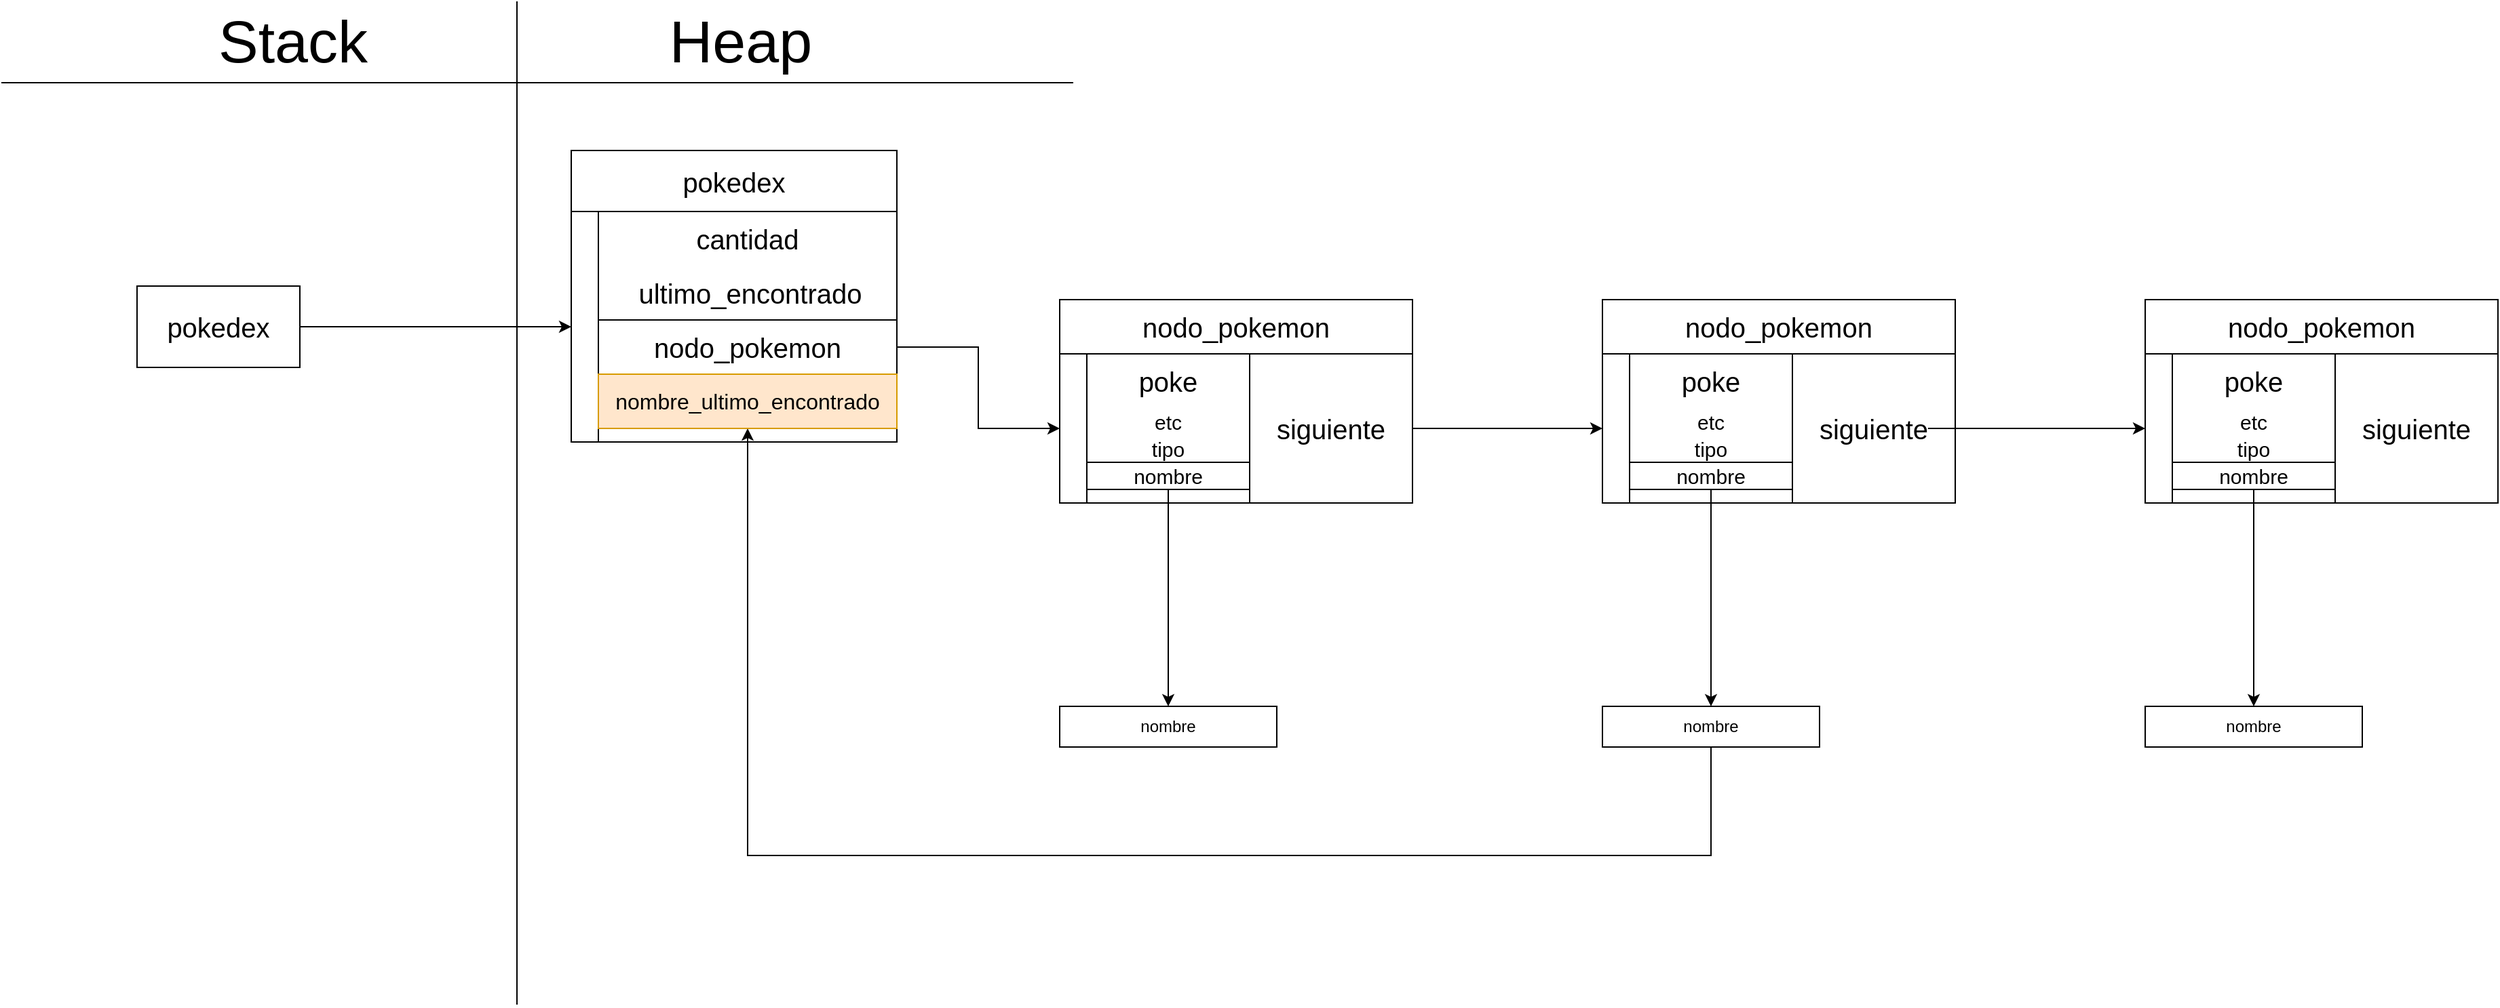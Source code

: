 <mxfile version="24.7.13">
  <diagram name="Page-1" id="jto-qtzXlHKbKDOFZij-">
    <mxGraphModel dx="1793" dy="985" grid="1" gridSize="10" guides="1" tooltips="1" connect="1" arrows="1" fold="1" page="1" pageScale="1" pageWidth="850" pageHeight="1100" math="0" shadow="0">
      <root>
        <mxCell id="0" />
        <mxCell id="1" parent="0" />
        <mxCell id="kgj0ZtWSBMvPHDnNzbXX-134" style="edgeStyle=orthogonalEdgeStyle;rounded=0;orthogonalLoop=1;jettySize=auto;html=1;entryX=0;entryY=0.5;entryDx=0;entryDy=0;" parent="1" source="kgj0ZtWSBMvPHDnNzbXX-1" target="kgj0ZtWSBMvPHDnNzbXX-121" edge="1">
          <mxGeometry relative="1" as="geometry" />
        </mxCell>
        <mxCell id="kgj0ZtWSBMvPHDnNzbXX-1" value="" style="rounded=0;whiteSpace=wrap;html=1;" parent="1" vertex="1">
          <mxGeometry x="820" y="280" width="240" height="110" as="geometry" />
        </mxCell>
        <mxCell id="kgj0ZtWSBMvPHDnNzbXX-2" value="" style="endArrow=none;html=1;rounded=0;" parent="1" edge="1">
          <mxGeometry width="50" height="50" relative="1" as="geometry">
            <mxPoint x="400" y="760" as="sourcePoint" />
            <mxPoint x="400" y="20" as="targetPoint" />
          </mxGeometry>
        </mxCell>
        <mxCell id="kgj0ZtWSBMvPHDnNzbXX-3" value="" style="endArrow=none;html=1;rounded=0;" parent="1" edge="1">
          <mxGeometry width="50" height="50" relative="1" as="geometry">
            <mxPoint x="20" y="80" as="sourcePoint" />
            <mxPoint x="810" y="80" as="targetPoint" />
          </mxGeometry>
        </mxCell>
        <mxCell id="kgj0ZtWSBMvPHDnNzbXX-5" value="&lt;font style=&quot;font-size: 44px;&quot;&gt;Stack&lt;/font&gt;" style="text;html=1;align=center;verticalAlign=middle;whiteSpace=wrap;rounded=0;" parent="1" vertex="1">
          <mxGeometry x="70" y="20" width="330" height="60" as="geometry" />
        </mxCell>
        <mxCell id="kgj0ZtWSBMvPHDnNzbXX-6" value="&lt;span style=&quot;font-size: 44px;&quot;&gt;Heap&lt;/span&gt;" style="text;html=1;align=center;verticalAlign=middle;whiteSpace=wrap;rounded=0;" parent="1" vertex="1">
          <mxGeometry x="400" y="20" width="330" height="60" as="geometry" />
        </mxCell>
        <mxCell id="kgj0ZtWSBMvPHDnNzbXX-7" value="" style="endArrow=none;html=1;rounded=0;entryX=0.5;entryY=0;entryDx=0;entryDy=0;exitX=0.5;exitY=1;exitDx=0;exitDy=0;" parent="1" source="kgj0ZtWSBMvPHDnNzbXX-1" target="kgj0ZtWSBMvPHDnNzbXX-1" edge="1">
          <mxGeometry width="50" height="50" relative="1" as="geometry">
            <mxPoint x="920" y="360" as="sourcePoint" />
            <mxPoint x="970" y="310" as="targetPoint" />
          </mxGeometry>
        </mxCell>
        <mxCell id="kgj0ZtWSBMvPHDnNzbXX-8" value="&lt;font style=&quot;font-size: 20px;&quot;&gt;poke&lt;/font&gt;" style="text;html=1;align=center;verticalAlign=middle;whiteSpace=wrap;rounded=0;" parent="1" vertex="1">
          <mxGeometry x="820" y="290" width="120" height="20" as="geometry" />
        </mxCell>
        <mxCell id="kgj0ZtWSBMvPHDnNzbXX-9" value="&lt;font style=&quot;font-size: 20px;&quot;&gt;siguiente&lt;/font&gt;" style="text;html=1;align=center;verticalAlign=middle;whiteSpace=wrap;rounded=0;" parent="1" vertex="1">
          <mxGeometry x="960" y="320" width="80" height="30" as="geometry" />
        </mxCell>
        <mxCell id="kgj0ZtWSBMvPHDnNzbXX-32" value="" style="rounded=0;whiteSpace=wrap;html=1;" parent="1" vertex="1">
          <mxGeometry x="460" y="175" width="220" height="170" as="geometry" />
        </mxCell>
        <mxCell id="kgj0ZtWSBMvPHDnNzbXX-34" value="&lt;span style=&quot;font-size: 20px;&quot;&gt;cantidad&lt;/span&gt;" style="text;html=1;align=center;verticalAlign=middle;whiteSpace=wrap;rounded=0;" parent="1" vertex="1">
          <mxGeometry x="460" y="175" width="220" height="40" as="geometry" />
        </mxCell>
        <mxCell id="kgj0ZtWSBMvPHDnNzbXX-35" value="&lt;span style=&quot;font-size: 20px;&quot;&gt;ultimo_encontrado&lt;/span&gt;" style="text;html=1;align=center;verticalAlign=middle;whiteSpace=wrap;rounded=0;" parent="1" vertex="1">
          <mxGeometry x="462.5" y="215" width="217.5" height="40" as="geometry" />
        </mxCell>
        <mxCell id="kgj0ZtWSBMvPHDnNzbXX-109" style="edgeStyle=orthogonalEdgeStyle;rounded=0;orthogonalLoop=1;jettySize=auto;html=1;entryX=0;entryY=0.5;entryDx=0;entryDy=0;" parent="1" source="kgj0ZtWSBMvPHDnNzbXX-36" target="kgj0ZtWSBMvPHDnNzbXX-84" edge="1">
          <mxGeometry relative="1" as="geometry" />
        </mxCell>
        <mxCell id="kgj0ZtWSBMvPHDnNzbXX-36" value="&lt;span style=&quot;font-size: 20px;&quot;&gt;nodo_pokemon&lt;/span&gt;" style="text;html=1;align=center;verticalAlign=middle;whiteSpace=wrap;rounded=0;strokeColor=default;" parent="1" vertex="1">
          <mxGeometry x="460" y="255" width="220" height="40" as="geometry" />
        </mxCell>
        <mxCell id="kgj0ZtWSBMvPHDnNzbXX-39" style="edgeStyle=orthogonalEdgeStyle;rounded=0;orthogonalLoop=1;jettySize=auto;html=1;" parent="1" source="kgj0ZtWSBMvPHDnNzbXX-38" target="kgj0ZtWSBMvPHDnNzbXX-40" edge="1">
          <mxGeometry relative="1" as="geometry">
            <mxPoint x="420" y="210" as="targetPoint" />
          </mxGeometry>
        </mxCell>
        <mxCell id="kgj0ZtWSBMvPHDnNzbXX-38" value="&lt;span style=&quot;font-size: 20px;&quot;&gt;pokedex&lt;/span&gt;" style="rounded=0;whiteSpace=wrap;html=1;" parent="1" vertex="1">
          <mxGeometry x="120" y="230" width="120" height="60" as="geometry" />
        </mxCell>
        <mxCell id="kgj0ZtWSBMvPHDnNzbXX-40" value="" style="rounded=0;whiteSpace=wrap;html=1;" parent="1" vertex="1">
          <mxGeometry x="440" y="175" width="20" height="170" as="geometry" />
        </mxCell>
        <mxCell id="kgj0ZtWSBMvPHDnNzbXX-83" style="edgeStyle=orthogonalEdgeStyle;rounded=0;orthogonalLoop=1;jettySize=auto;html=1;" parent="1" source="kgj0ZtWSBMvPHDnNzbXX-42" target="kgj0ZtWSBMvPHDnNzbXX-45" edge="1">
          <mxGeometry relative="1" as="geometry" />
        </mxCell>
        <mxCell id="kgj0ZtWSBMvPHDnNzbXX-42" value="&lt;font style=&quot;font-size: 15px;&quot;&gt;nombre&lt;/font&gt;" style="text;html=1;align=center;verticalAlign=middle;whiteSpace=wrap;rounded=0;strokeColor=default;" parent="1" vertex="1">
          <mxGeometry x="820" y="360" width="120" height="20" as="geometry" />
        </mxCell>
        <mxCell id="kgj0ZtWSBMvPHDnNzbXX-43" value="&lt;font style=&quot;font-size: 15px;&quot;&gt;tipo&lt;/font&gt;" style="text;html=1;align=center;verticalAlign=middle;whiteSpace=wrap;rounded=0;" parent="1" vertex="1">
          <mxGeometry x="820" y="340" width="120" height="20" as="geometry" />
        </mxCell>
        <mxCell id="kgj0ZtWSBMvPHDnNzbXX-44" value="&lt;font style=&quot;font-size: 15px;&quot;&gt;etc&lt;/font&gt;" style="text;html=1;align=center;verticalAlign=middle;whiteSpace=wrap;rounded=0;" parent="1" vertex="1">
          <mxGeometry x="820" y="320" width="120" height="20" as="geometry" />
        </mxCell>
        <mxCell id="kgj0ZtWSBMvPHDnNzbXX-45" value="nombre" style="rounded=0;whiteSpace=wrap;html=1;" parent="1" vertex="1">
          <mxGeometry x="800" y="540" width="160" height="30" as="geometry" />
        </mxCell>
        <mxCell id="kgj0ZtWSBMvPHDnNzbXX-84" value="" style="rounded=0;whiteSpace=wrap;html=1;" parent="1" vertex="1">
          <mxGeometry x="800" y="280" width="20" height="110" as="geometry" />
        </mxCell>
        <mxCell id="kgj0ZtWSBMvPHDnNzbXX-110" value="&lt;font style=&quot;font-size: 20px;&quot;&gt;pokedex&lt;/font&gt;" style="rounded=0;whiteSpace=wrap;html=1;" parent="1" vertex="1">
          <mxGeometry x="440" y="130" width="240" height="45" as="geometry" />
        </mxCell>
        <mxCell id="kgj0ZtWSBMvPHDnNzbXX-111" value="&lt;span style=&quot;font-size: 20px;&quot;&gt;nodo_pokemon&lt;/span&gt;" style="rounded=0;whiteSpace=wrap;html=1;" parent="1" vertex="1">
          <mxGeometry x="800" y="240" width="260" height="40" as="geometry" />
        </mxCell>
        <mxCell id="kgj0ZtWSBMvPHDnNzbXX-112" value="" style="rounded=0;whiteSpace=wrap;html=1;" parent="1" vertex="1">
          <mxGeometry x="1220" y="280" width="240" height="110" as="geometry" />
        </mxCell>
        <mxCell id="kgj0ZtWSBMvPHDnNzbXX-113" value="" style="endArrow=none;html=1;rounded=0;entryX=0.5;entryY=0;entryDx=0;entryDy=0;exitX=0.5;exitY=1;exitDx=0;exitDy=0;" parent="1" source="kgj0ZtWSBMvPHDnNzbXX-112" target="kgj0ZtWSBMvPHDnNzbXX-112" edge="1">
          <mxGeometry width="50" height="50" relative="1" as="geometry">
            <mxPoint x="1320" y="360" as="sourcePoint" />
            <mxPoint x="1370" y="310" as="targetPoint" />
          </mxGeometry>
        </mxCell>
        <mxCell id="kgj0ZtWSBMvPHDnNzbXX-114" value="&lt;font style=&quot;font-size: 20px;&quot;&gt;poke&lt;/font&gt;" style="text;html=1;align=center;verticalAlign=middle;whiteSpace=wrap;rounded=0;" parent="1" vertex="1">
          <mxGeometry x="1220" y="290" width="120" height="20" as="geometry" />
        </mxCell>
        <mxCell id="kgj0ZtWSBMvPHDnNzbXX-135" style="edgeStyle=orthogonalEdgeStyle;rounded=0;orthogonalLoop=1;jettySize=auto;html=1;entryX=0;entryY=0.5;entryDx=0;entryDy=0;" parent="1" source="kgj0ZtWSBMvPHDnNzbXX-115" target="kgj0ZtWSBMvPHDnNzbXX-132" edge="1">
          <mxGeometry relative="1" as="geometry" />
        </mxCell>
        <mxCell id="kgj0ZtWSBMvPHDnNzbXX-115" value="&lt;font style=&quot;font-size: 20px;&quot;&gt;siguiente&lt;/font&gt;" style="text;html=1;align=center;verticalAlign=middle;whiteSpace=wrap;rounded=0;" parent="1" vertex="1">
          <mxGeometry x="1360" y="320" width="80" height="30" as="geometry" />
        </mxCell>
        <mxCell id="kgj0ZtWSBMvPHDnNzbXX-116" style="edgeStyle=orthogonalEdgeStyle;rounded=0;orthogonalLoop=1;jettySize=auto;html=1;" parent="1" source="kgj0ZtWSBMvPHDnNzbXX-117" target="kgj0ZtWSBMvPHDnNzbXX-120" edge="1">
          <mxGeometry relative="1" as="geometry" />
        </mxCell>
        <mxCell id="kgj0ZtWSBMvPHDnNzbXX-117" value="&lt;font style=&quot;font-size: 15px;&quot;&gt;nombre&lt;/font&gt;" style="text;html=1;align=center;verticalAlign=middle;whiteSpace=wrap;rounded=0;strokeColor=default;" parent="1" vertex="1">
          <mxGeometry x="1220" y="360" width="120" height="20" as="geometry" />
        </mxCell>
        <mxCell id="kgj0ZtWSBMvPHDnNzbXX-118" value="&lt;font style=&quot;font-size: 15px;&quot;&gt;tipo&lt;/font&gt;" style="text;html=1;align=center;verticalAlign=middle;whiteSpace=wrap;rounded=0;" parent="1" vertex="1">
          <mxGeometry x="1220" y="340" width="120" height="20" as="geometry" />
        </mxCell>
        <mxCell id="kgj0ZtWSBMvPHDnNzbXX-119" value="&lt;font style=&quot;font-size: 15px;&quot;&gt;etc&lt;/font&gt;" style="text;html=1;align=center;verticalAlign=middle;whiteSpace=wrap;rounded=0;" parent="1" vertex="1">
          <mxGeometry x="1220" y="320" width="120" height="20" as="geometry" />
        </mxCell>
        <mxCell id="P5RiWWWiuMrC4ZLzDgMA-2" style="edgeStyle=orthogonalEdgeStyle;rounded=0;orthogonalLoop=1;jettySize=auto;html=1;entryX=0.5;entryY=1;entryDx=0;entryDy=0;" edge="1" parent="1" source="kgj0ZtWSBMvPHDnNzbXX-120" target="P5RiWWWiuMrC4ZLzDgMA-1">
          <mxGeometry relative="1" as="geometry">
            <Array as="points">
              <mxPoint x="1280" y="650" />
              <mxPoint x="570" y="650" />
            </Array>
          </mxGeometry>
        </mxCell>
        <mxCell id="kgj0ZtWSBMvPHDnNzbXX-120" value="nombre" style="rounded=0;whiteSpace=wrap;html=1;" parent="1" vertex="1">
          <mxGeometry x="1200" y="540" width="160" height="30" as="geometry" />
        </mxCell>
        <mxCell id="kgj0ZtWSBMvPHDnNzbXX-121" value="" style="rounded=0;whiteSpace=wrap;html=1;" parent="1" vertex="1">
          <mxGeometry x="1200" y="280" width="20" height="110" as="geometry" />
        </mxCell>
        <mxCell id="kgj0ZtWSBMvPHDnNzbXX-122" value="&lt;span style=&quot;font-size: 20px;&quot;&gt;nodo_pokemon&lt;/span&gt;" style="rounded=0;whiteSpace=wrap;html=1;" parent="1" vertex="1">
          <mxGeometry x="1200" y="240" width="260" height="40" as="geometry" />
        </mxCell>
        <mxCell id="kgj0ZtWSBMvPHDnNzbXX-123" value="" style="rounded=0;whiteSpace=wrap;html=1;" parent="1" vertex="1">
          <mxGeometry x="1620" y="280" width="240" height="110" as="geometry" />
        </mxCell>
        <mxCell id="kgj0ZtWSBMvPHDnNzbXX-124" value="" style="endArrow=none;html=1;rounded=0;entryX=0.5;entryY=0;entryDx=0;entryDy=0;exitX=0.5;exitY=1;exitDx=0;exitDy=0;" parent="1" source="kgj0ZtWSBMvPHDnNzbXX-123" target="kgj0ZtWSBMvPHDnNzbXX-123" edge="1">
          <mxGeometry width="50" height="50" relative="1" as="geometry">
            <mxPoint x="1720" y="360" as="sourcePoint" />
            <mxPoint x="1770" y="310" as="targetPoint" />
          </mxGeometry>
        </mxCell>
        <mxCell id="kgj0ZtWSBMvPHDnNzbXX-125" value="&lt;font style=&quot;font-size: 20px;&quot;&gt;poke&lt;/font&gt;" style="text;html=1;align=center;verticalAlign=middle;whiteSpace=wrap;rounded=0;" parent="1" vertex="1">
          <mxGeometry x="1620" y="290" width="120" height="20" as="geometry" />
        </mxCell>
        <mxCell id="kgj0ZtWSBMvPHDnNzbXX-126" value="&lt;font style=&quot;font-size: 20px;&quot;&gt;siguiente&lt;/font&gt;" style="text;html=1;align=center;verticalAlign=middle;whiteSpace=wrap;rounded=0;" parent="1" vertex="1">
          <mxGeometry x="1760" y="320" width="80" height="30" as="geometry" />
        </mxCell>
        <mxCell id="kgj0ZtWSBMvPHDnNzbXX-127" style="edgeStyle=orthogonalEdgeStyle;rounded=0;orthogonalLoop=1;jettySize=auto;html=1;" parent="1" source="kgj0ZtWSBMvPHDnNzbXX-128" target="kgj0ZtWSBMvPHDnNzbXX-131" edge="1">
          <mxGeometry relative="1" as="geometry" />
        </mxCell>
        <mxCell id="kgj0ZtWSBMvPHDnNzbXX-128" value="&lt;font style=&quot;font-size: 15px;&quot;&gt;nombre&lt;/font&gt;" style="text;html=1;align=center;verticalAlign=middle;whiteSpace=wrap;rounded=0;strokeColor=default;" parent="1" vertex="1">
          <mxGeometry x="1620" y="360" width="120" height="20" as="geometry" />
        </mxCell>
        <mxCell id="kgj0ZtWSBMvPHDnNzbXX-129" value="&lt;font style=&quot;font-size: 15px;&quot;&gt;tipo&lt;/font&gt;" style="text;html=1;align=center;verticalAlign=middle;whiteSpace=wrap;rounded=0;" parent="1" vertex="1">
          <mxGeometry x="1620" y="340" width="120" height="20" as="geometry" />
        </mxCell>
        <mxCell id="kgj0ZtWSBMvPHDnNzbXX-130" value="&lt;font style=&quot;font-size: 15px;&quot;&gt;etc&lt;/font&gt;" style="text;html=1;align=center;verticalAlign=middle;whiteSpace=wrap;rounded=0;" parent="1" vertex="1">
          <mxGeometry x="1620" y="320" width="120" height="20" as="geometry" />
        </mxCell>
        <mxCell id="kgj0ZtWSBMvPHDnNzbXX-131" value="nombre" style="rounded=0;whiteSpace=wrap;html=1;" parent="1" vertex="1">
          <mxGeometry x="1600" y="540" width="160" height="30" as="geometry" />
        </mxCell>
        <mxCell id="kgj0ZtWSBMvPHDnNzbXX-132" value="" style="rounded=0;whiteSpace=wrap;html=1;" parent="1" vertex="1">
          <mxGeometry x="1600" y="280" width="20" height="110" as="geometry" />
        </mxCell>
        <mxCell id="kgj0ZtWSBMvPHDnNzbXX-133" value="&lt;span style=&quot;font-size: 20px;&quot;&gt;nodo_pokemon&lt;/span&gt;" style="rounded=0;whiteSpace=wrap;html=1;" parent="1" vertex="1">
          <mxGeometry x="1600" y="240" width="260" height="40" as="geometry" />
        </mxCell>
        <mxCell id="P5RiWWWiuMrC4ZLzDgMA-1" value="&lt;font style=&quot;font-size: 16px;&quot;&gt;nombre_ultimo_encontrado&lt;/font&gt;" style="text;html=1;align=center;verticalAlign=middle;whiteSpace=wrap;rounded=0;fillColor=#ffe6cc;strokeColor=#d79b00;" vertex="1" parent="1">
          <mxGeometry x="460" y="295" width="220" height="40" as="geometry" />
        </mxCell>
      </root>
    </mxGraphModel>
  </diagram>
</mxfile>
